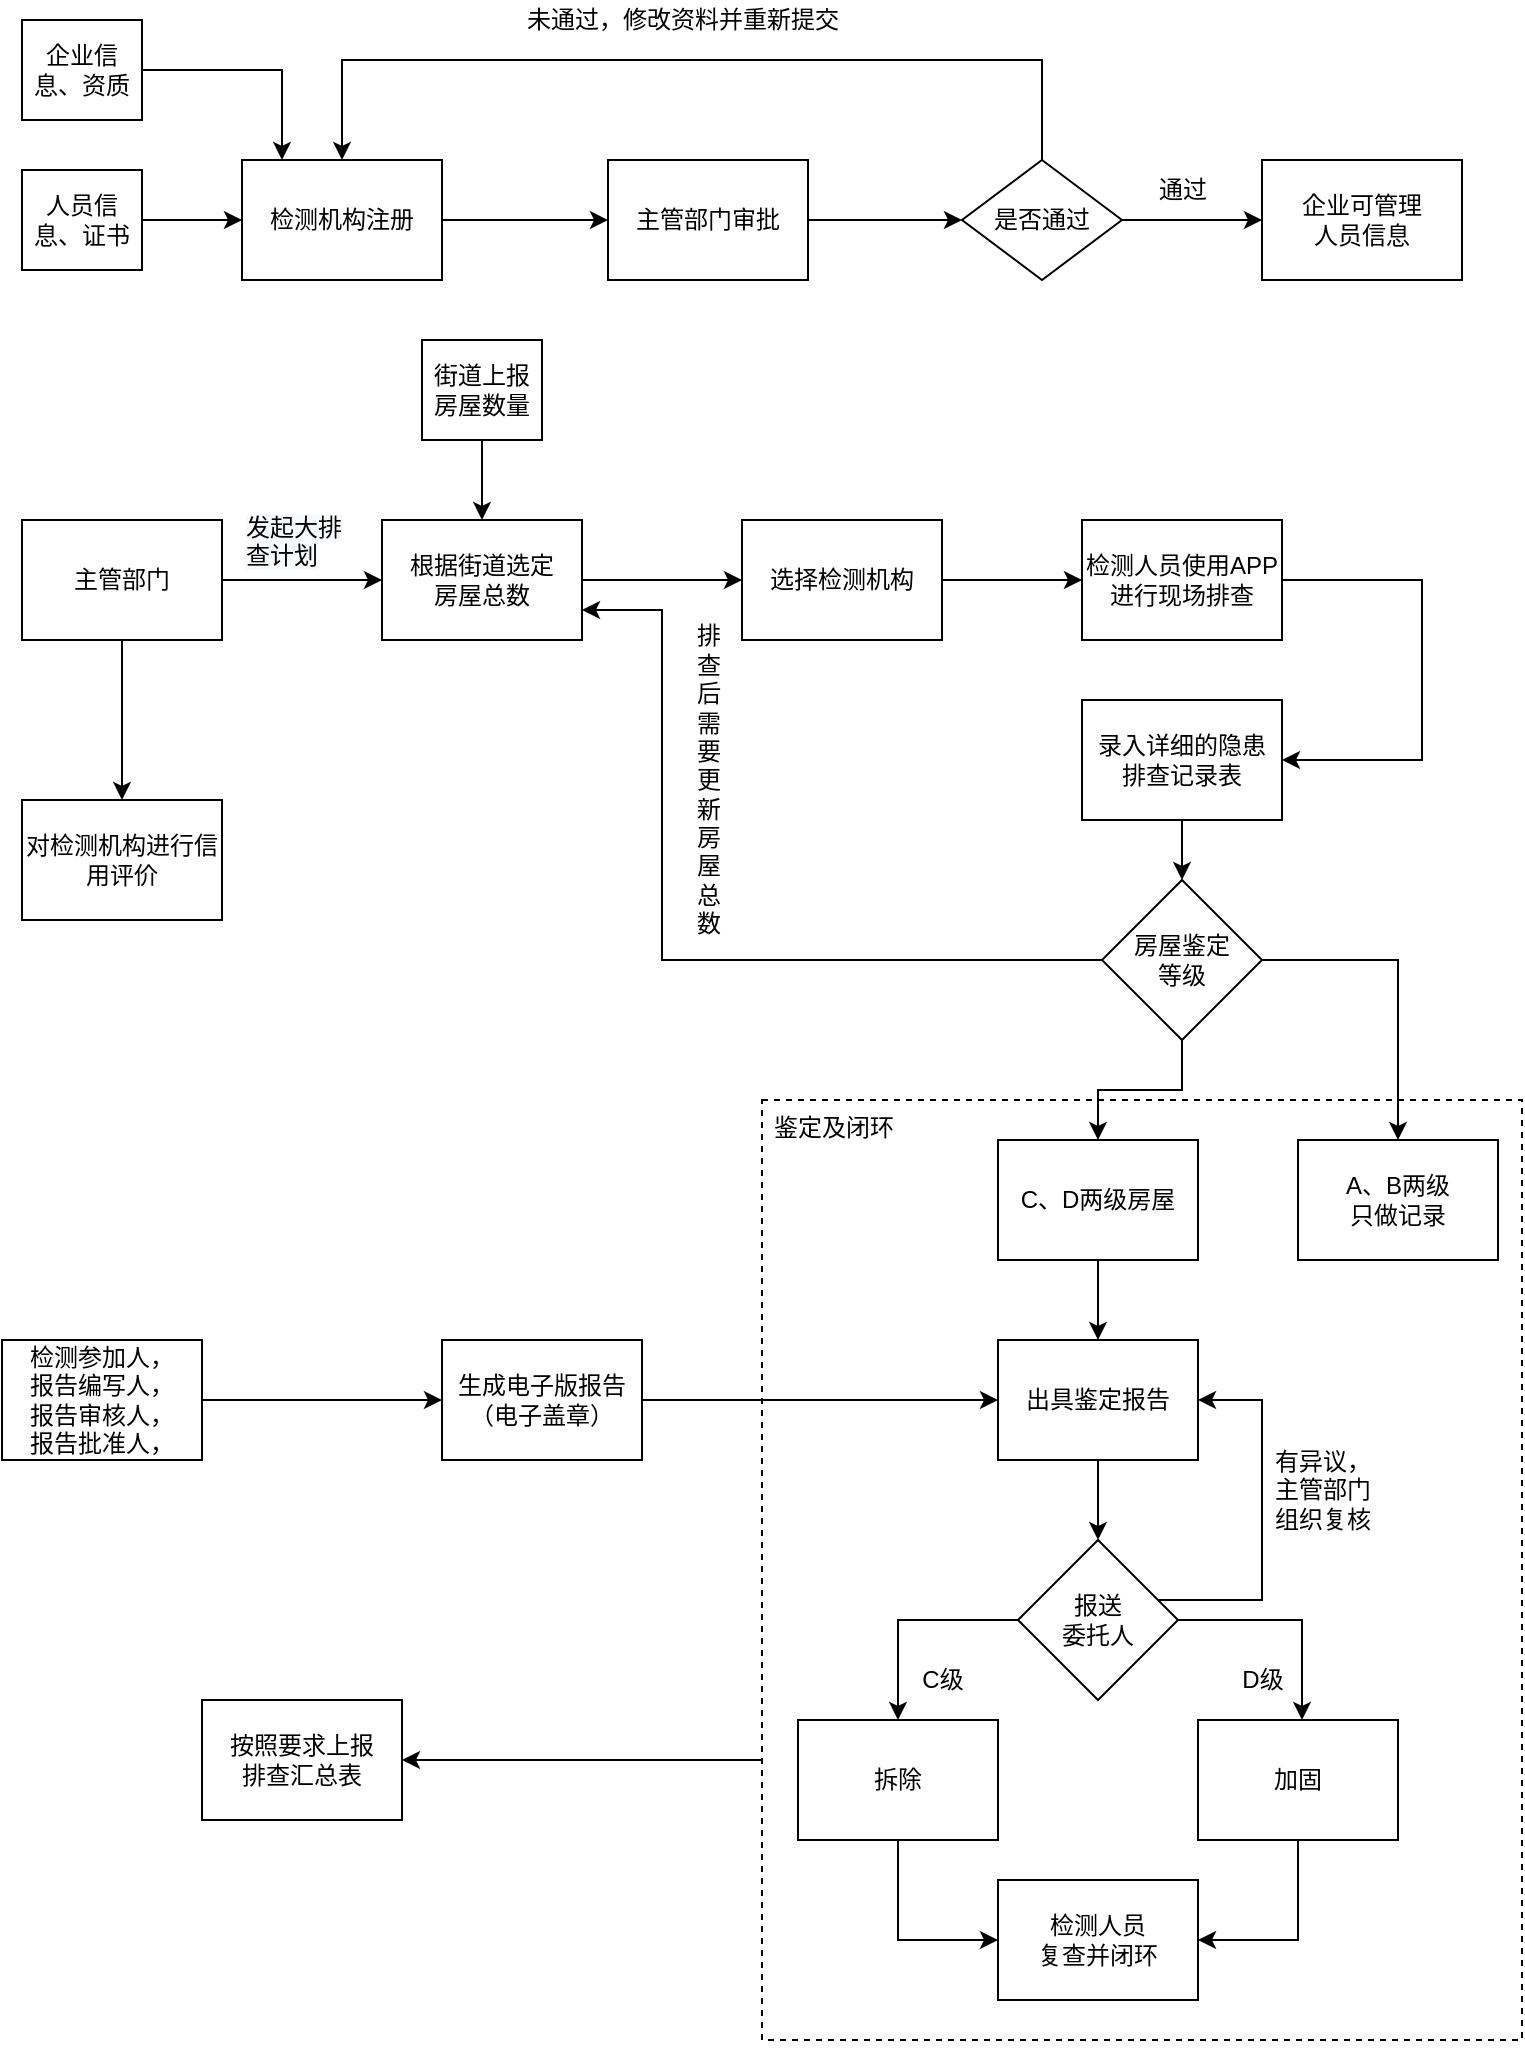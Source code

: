 <mxfile version="18.0.8" type="github">
  <diagram id="qpHJCxcwcaYMZpSIbfGM" name="Page-1">
    <mxGraphModel dx="922" dy="806" grid="1" gridSize="10" guides="1" tooltips="1" connect="1" arrows="1" fold="1" page="1" pageScale="1" pageWidth="827" pageHeight="1169" math="0" shadow="0">
      <root>
        <mxCell id="0" />
        <mxCell id="1" parent="0" />
        <mxCell id="12VAQ8Nin5VYsXPCudkx-8" value="" style="edgeStyle=orthogonalEdgeStyle;rounded=0;orthogonalLoop=1;jettySize=auto;html=1;" edge="1" parent="1" source="12VAQ8Nin5VYsXPCudkx-1" target="12VAQ8Nin5VYsXPCudkx-6">
          <mxGeometry relative="1" as="geometry" />
        </mxCell>
        <mxCell id="12VAQ8Nin5VYsXPCudkx-1" value="检测机构注册" style="rounded=0;whiteSpace=wrap;html=1;" vertex="1" parent="1">
          <mxGeometry x="160" y="150" width="100" height="60" as="geometry" />
        </mxCell>
        <mxCell id="12VAQ8Nin5VYsXPCudkx-3" style="edgeStyle=orthogonalEdgeStyle;rounded=0;orthogonalLoop=1;jettySize=auto;html=1;" edge="1" parent="1" source="12VAQ8Nin5VYsXPCudkx-2" target="12VAQ8Nin5VYsXPCudkx-1">
          <mxGeometry relative="1" as="geometry">
            <Array as="points">
              <mxPoint x="180" y="105" />
            </Array>
          </mxGeometry>
        </mxCell>
        <mxCell id="12VAQ8Nin5VYsXPCudkx-2" value="企业信息、资质" style="rounded=0;whiteSpace=wrap;html=1;" vertex="1" parent="1">
          <mxGeometry x="50" y="80" width="60" height="50" as="geometry" />
        </mxCell>
        <mxCell id="12VAQ8Nin5VYsXPCudkx-5" value="" style="edgeStyle=orthogonalEdgeStyle;rounded=0;orthogonalLoop=1;jettySize=auto;html=1;" edge="1" parent="1" source="12VAQ8Nin5VYsXPCudkx-4" target="12VAQ8Nin5VYsXPCudkx-1">
          <mxGeometry relative="1" as="geometry" />
        </mxCell>
        <mxCell id="12VAQ8Nin5VYsXPCudkx-4" value="人员信息、证书" style="rounded=0;whiteSpace=wrap;html=1;" vertex="1" parent="1">
          <mxGeometry x="50" y="155" width="60" height="50" as="geometry" />
        </mxCell>
        <mxCell id="12VAQ8Nin5VYsXPCudkx-9" value="" style="edgeStyle=orthogonalEdgeStyle;rounded=0;orthogonalLoop=1;jettySize=auto;html=1;" edge="1" parent="1" source="12VAQ8Nin5VYsXPCudkx-6" target="12VAQ8Nin5VYsXPCudkx-7">
          <mxGeometry relative="1" as="geometry" />
        </mxCell>
        <mxCell id="12VAQ8Nin5VYsXPCudkx-6" value="主管部门审批" style="rounded=0;whiteSpace=wrap;html=1;" vertex="1" parent="1">
          <mxGeometry x="343" y="150" width="100" height="60" as="geometry" />
        </mxCell>
        <mxCell id="12VAQ8Nin5VYsXPCudkx-10" style="edgeStyle=orthogonalEdgeStyle;rounded=0;orthogonalLoop=1;jettySize=auto;html=1;entryX=0.5;entryY=0;entryDx=0;entryDy=0;" edge="1" parent="1" source="12VAQ8Nin5VYsXPCudkx-7" target="12VAQ8Nin5VYsXPCudkx-1">
          <mxGeometry relative="1" as="geometry">
            <Array as="points">
              <mxPoint x="560" y="100" />
              <mxPoint x="210" y="100" />
            </Array>
          </mxGeometry>
        </mxCell>
        <mxCell id="12VAQ8Nin5VYsXPCudkx-13" value="" style="edgeStyle=orthogonalEdgeStyle;rounded=0;orthogonalLoop=1;jettySize=auto;html=1;" edge="1" parent="1" source="12VAQ8Nin5VYsXPCudkx-7" target="12VAQ8Nin5VYsXPCudkx-12">
          <mxGeometry relative="1" as="geometry" />
        </mxCell>
        <mxCell id="12VAQ8Nin5VYsXPCudkx-7" value="是否通过" style="rhombus;whiteSpace=wrap;html=1;" vertex="1" parent="1">
          <mxGeometry x="520" y="150" width="80" height="60" as="geometry" />
        </mxCell>
        <mxCell id="12VAQ8Nin5VYsXPCudkx-11" value="未通过，修改资料并重新提交" style="text;html=1;resizable=0;autosize=1;align=center;verticalAlign=middle;points=[];fillColor=none;strokeColor=none;rounded=0;" vertex="1" parent="1">
          <mxGeometry x="295" y="70" width="170" height="20" as="geometry" />
        </mxCell>
        <mxCell id="12VAQ8Nin5VYsXPCudkx-12" value="企业可管理&lt;br&gt;人员信息" style="rounded=0;whiteSpace=wrap;html=1;" vertex="1" parent="1">
          <mxGeometry x="670" y="150" width="100" height="60" as="geometry" />
        </mxCell>
        <mxCell id="12VAQ8Nin5VYsXPCudkx-14" value="通过" style="text;html=1;resizable=0;autosize=1;align=center;verticalAlign=middle;points=[];fillColor=none;strokeColor=none;rounded=0;" vertex="1" parent="1">
          <mxGeometry x="610" y="155" width="40" height="20" as="geometry" />
        </mxCell>
        <mxCell id="12VAQ8Nin5VYsXPCudkx-19" value="" style="edgeStyle=orthogonalEdgeStyle;rounded=0;orthogonalLoop=1;jettySize=auto;html=1;" edge="1" parent="1" source="12VAQ8Nin5VYsXPCudkx-15" target="12VAQ8Nin5VYsXPCudkx-16">
          <mxGeometry relative="1" as="geometry" />
        </mxCell>
        <mxCell id="12VAQ8Nin5VYsXPCudkx-67" value="" style="edgeStyle=orthogonalEdgeStyle;rounded=0;orthogonalLoop=1;jettySize=auto;html=1;" edge="1" parent="1" source="12VAQ8Nin5VYsXPCudkx-15" target="12VAQ8Nin5VYsXPCudkx-66">
          <mxGeometry relative="1" as="geometry" />
        </mxCell>
        <mxCell id="12VAQ8Nin5VYsXPCudkx-15" value="主管部门" style="rounded=0;whiteSpace=wrap;html=1;" vertex="1" parent="1">
          <mxGeometry x="50" y="330" width="100" height="60" as="geometry" />
        </mxCell>
        <mxCell id="12VAQ8Nin5VYsXPCudkx-21" value="" style="edgeStyle=orthogonalEdgeStyle;rounded=0;orthogonalLoop=1;jettySize=auto;html=1;" edge="1" parent="1" source="12VAQ8Nin5VYsXPCudkx-16" target="12VAQ8Nin5VYsXPCudkx-20">
          <mxGeometry relative="1" as="geometry" />
        </mxCell>
        <mxCell id="12VAQ8Nin5VYsXPCudkx-16" value="根据街道选定&lt;br&gt;房屋总数" style="rounded=0;whiteSpace=wrap;html=1;" vertex="1" parent="1">
          <mxGeometry x="230" y="330" width="100" height="60" as="geometry" />
        </mxCell>
        <mxCell id="12VAQ8Nin5VYsXPCudkx-18" value="" style="edgeStyle=orthogonalEdgeStyle;rounded=0;orthogonalLoop=1;jettySize=auto;html=1;" edge="1" parent="1" source="12VAQ8Nin5VYsXPCudkx-17" target="12VAQ8Nin5VYsXPCudkx-16">
          <mxGeometry relative="1" as="geometry" />
        </mxCell>
        <mxCell id="12VAQ8Nin5VYsXPCudkx-17" value="街道上报房屋数量" style="rounded=0;whiteSpace=wrap;html=1;" vertex="1" parent="1">
          <mxGeometry x="250" y="240" width="60" height="50" as="geometry" />
        </mxCell>
        <mxCell id="12VAQ8Nin5VYsXPCudkx-23" value="" style="edgeStyle=orthogonalEdgeStyle;rounded=0;orthogonalLoop=1;jettySize=auto;html=1;" edge="1" parent="1" source="12VAQ8Nin5VYsXPCudkx-20" target="12VAQ8Nin5VYsXPCudkx-22">
          <mxGeometry relative="1" as="geometry" />
        </mxCell>
        <mxCell id="12VAQ8Nin5VYsXPCudkx-20" value="选择检测机构" style="rounded=0;whiteSpace=wrap;html=1;" vertex="1" parent="1">
          <mxGeometry x="410" y="330" width="100" height="60" as="geometry" />
        </mxCell>
        <mxCell id="12VAQ8Nin5VYsXPCudkx-25" style="edgeStyle=orthogonalEdgeStyle;rounded=0;orthogonalLoop=1;jettySize=auto;html=1;" edge="1" parent="1" source="12VAQ8Nin5VYsXPCudkx-22" target="12VAQ8Nin5VYsXPCudkx-24">
          <mxGeometry relative="1" as="geometry">
            <Array as="points">
              <mxPoint x="750" y="360" />
            </Array>
          </mxGeometry>
        </mxCell>
        <mxCell id="12VAQ8Nin5VYsXPCudkx-22" value="检测人员使用APP进行现场排查" style="rounded=0;whiteSpace=wrap;html=1;" vertex="1" parent="1">
          <mxGeometry x="580" y="330" width="100" height="60" as="geometry" />
        </mxCell>
        <mxCell id="12VAQ8Nin5VYsXPCudkx-27" value="" style="edgeStyle=orthogonalEdgeStyle;rounded=0;orthogonalLoop=1;jettySize=auto;html=1;" edge="1" parent="1" source="12VAQ8Nin5VYsXPCudkx-24" target="12VAQ8Nin5VYsXPCudkx-26">
          <mxGeometry relative="1" as="geometry" />
        </mxCell>
        <mxCell id="12VAQ8Nin5VYsXPCudkx-24" value="录入详细的隐患&lt;br&gt;排查记录表" style="rounded=0;whiteSpace=wrap;html=1;" vertex="1" parent="1">
          <mxGeometry x="580" y="420" width="100" height="60" as="geometry" />
        </mxCell>
        <mxCell id="12VAQ8Nin5VYsXPCudkx-29" value="" style="edgeStyle=orthogonalEdgeStyle;rounded=0;orthogonalLoop=1;jettySize=auto;html=1;" edge="1" parent="1" source="12VAQ8Nin5VYsXPCudkx-26" target="12VAQ8Nin5VYsXPCudkx-28">
          <mxGeometry relative="1" as="geometry" />
        </mxCell>
        <mxCell id="12VAQ8Nin5VYsXPCudkx-46" style="edgeStyle=orthogonalEdgeStyle;rounded=0;orthogonalLoop=1;jettySize=auto;html=1;entryX=1;entryY=0.75;entryDx=0;entryDy=0;" edge="1" parent="1" source="12VAQ8Nin5VYsXPCudkx-26" target="12VAQ8Nin5VYsXPCudkx-16">
          <mxGeometry relative="1" as="geometry">
            <Array as="points">
              <mxPoint x="370" y="550" />
              <mxPoint x="370" y="375" />
            </Array>
          </mxGeometry>
        </mxCell>
        <mxCell id="12VAQ8Nin5VYsXPCudkx-56" style="edgeStyle=orthogonalEdgeStyle;rounded=0;orthogonalLoop=1;jettySize=auto;html=1;entryX=0.5;entryY=0;entryDx=0;entryDy=0;" edge="1" parent="1" source="12VAQ8Nin5VYsXPCudkx-26" target="12VAQ8Nin5VYsXPCudkx-30">
          <mxGeometry relative="1" as="geometry" />
        </mxCell>
        <mxCell id="12VAQ8Nin5VYsXPCudkx-26" value="房屋鉴定&lt;br&gt;等级" style="rhombus;whiteSpace=wrap;html=1;" vertex="1" parent="1">
          <mxGeometry x="590" y="510" width="80" height="80" as="geometry" />
        </mxCell>
        <mxCell id="12VAQ8Nin5VYsXPCudkx-28" value="A、B两级&lt;br&gt;只做记录" style="rounded=0;whiteSpace=wrap;html=1;" vertex="1" parent="1">
          <mxGeometry x="688" y="640" width="100" height="60" as="geometry" />
        </mxCell>
        <mxCell id="12VAQ8Nin5VYsXPCudkx-33" value="" style="edgeStyle=orthogonalEdgeStyle;rounded=0;orthogonalLoop=1;jettySize=auto;html=1;" edge="1" parent="1" source="12VAQ8Nin5VYsXPCudkx-30" target="12VAQ8Nin5VYsXPCudkx-32">
          <mxGeometry relative="1" as="geometry" />
        </mxCell>
        <mxCell id="12VAQ8Nin5VYsXPCudkx-30" value="C、D两级房屋" style="rounded=0;whiteSpace=wrap;html=1;" vertex="1" parent="1">
          <mxGeometry x="538" y="640" width="100" height="60" as="geometry" />
        </mxCell>
        <mxCell id="12VAQ8Nin5VYsXPCudkx-58" value="" style="edgeStyle=orthogonalEdgeStyle;rounded=0;orthogonalLoop=1;jettySize=auto;html=1;" edge="1" parent="1" source="12VAQ8Nin5VYsXPCudkx-32" target="12VAQ8Nin5VYsXPCudkx-57">
          <mxGeometry relative="1" as="geometry" />
        </mxCell>
        <mxCell id="12VAQ8Nin5VYsXPCudkx-32" value="出具鉴定报告" style="rounded=0;whiteSpace=wrap;html=1;" vertex="1" parent="1">
          <mxGeometry x="538" y="740" width="100" height="60" as="geometry" />
        </mxCell>
        <mxCell id="12VAQ8Nin5VYsXPCudkx-53" style="edgeStyle=orthogonalEdgeStyle;rounded=0;orthogonalLoop=1;jettySize=auto;html=1;entryX=0;entryY=0.5;entryDx=0;entryDy=0;" edge="1" parent="1" source="12VAQ8Nin5VYsXPCudkx-34" target="12VAQ8Nin5VYsXPCudkx-41">
          <mxGeometry relative="1" as="geometry" />
        </mxCell>
        <mxCell id="12VAQ8Nin5VYsXPCudkx-34" value="拆除" style="rounded=0;whiteSpace=wrap;html=1;" vertex="1" parent="1">
          <mxGeometry x="438" y="930" width="100" height="60" as="geometry" />
        </mxCell>
        <mxCell id="12VAQ8Nin5VYsXPCudkx-52" style="edgeStyle=orthogonalEdgeStyle;rounded=0;orthogonalLoop=1;jettySize=auto;html=1;entryX=1;entryY=0.5;entryDx=0;entryDy=0;" edge="1" parent="1" source="12VAQ8Nin5VYsXPCudkx-37" target="12VAQ8Nin5VYsXPCudkx-41">
          <mxGeometry relative="1" as="geometry" />
        </mxCell>
        <mxCell id="12VAQ8Nin5VYsXPCudkx-37" value="加固" style="rounded=0;whiteSpace=wrap;html=1;" vertex="1" parent="1">
          <mxGeometry x="638" y="930" width="100" height="60" as="geometry" />
        </mxCell>
        <mxCell id="12VAQ8Nin5VYsXPCudkx-39" value="C级" style="text;html=1;resizable=0;autosize=1;align=center;verticalAlign=middle;points=[];fillColor=none;strokeColor=none;rounded=0;" vertex="1" parent="1">
          <mxGeometry x="490" y="900" width="40" height="20" as="geometry" />
        </mxCell>
        <mxCell id="12VAQ8Nin5VYsXPCudkx-40" value="D级" style="text;html=1;resizable=0;autosize=1;align=center;verticalAlign=middle;points=[];fillColor=none;strokeColor=none;rounded=0;" vertex="1" parent="1">
          <mxGeometry x="650" y="900" width="40" height="20" as="geometry" />
        </mxCell>
        <mxCell id="12VAQ8Nin5VYsXPCudkx-41" value="检测人员&lt;br&gt;复查并闭环" style="rounded=0;whiteSpace=wrap;html=1;" vertex="1" parent="1">
          <mxGeometry x="538" y="1010" width="100" height="60" as="geometry" />
        </mxCell>
        <mxCell id="12VAQ8Nin5VYsXPCudkx-45" value="排&lt;br&gt;查&lt;br&gt;后&lt;br&gt;需&lt;br&gt;要&lt;br&gt;更&lt;br&gt;新&lt;br&gt;房&lt;br&gt;屋&lt;br&gt;总&lt;br&gt;数" style="text;html=1;resizable=0;autosize=1;align=center;verticalAlign=middle;points=[];fillColor=none;strokeColor=none;rounded=0;rotation=0;" vertex="1" parent="1">
          <mxGeometry x="378" y="380" width="30" height="160" as="geometry" />
        </mxCell>
        <mxCell id="12VAQ8Nin5VYsXPCudkx-74" style="edgeStyle=orthogonalEdgeStyle;rounded=0;orthogonalLoop=1;jettySize=auto;html=1;" edge="1" parent="1" source="12VAQ8Nin5VYsXPCudkx-55" target="12VAQ8Nin5VYsXPCudkx-73">
          <mxGeometry relative="1" as="geometry">
            <Array as="points">
              <mxPoint x="380" y="950" />
              <mxPoint x="380" y="950" />
            </Array>
          </mxGeometry>
        </mxCell>
        <mxCell id="12VAQ8Nin5VYsXPCudkx-55" value="鉴定及闭环" style="text;strokeColor=default;fillColor=none;align=left;verticalAlign=top;spacingLeft=4;spacingRight=4;overflow=hidden;rotatable=0;points=[[0,0.5],[1,0.5]];portConstraint=eastwest;dashed=1;" vertex="1" parent="1">
          <mxGeometry x="420" y="620" width="380" height="470" as="geometry" />
        </mxCell>
        <mxCell id="12VAQ8Nin5VYsXPCudkx-62" style="edgeStyle=orthogonalEdgeStyle;rounded=0;orthogonalLoop=1;jettySize=auto;html=1;entryX=1;entryY=0.5;entryDx=0;entryDy=0;" edge="1" parent="1" source="12VAQ8Nin5VYsXPCudkx-57" target="12VAQ8Nin5VYsXPCudkx-32">
          <mxGeometry relative="1" as="geometry">
            <Array as="points">
              <mxPoint x="670" y="870" />
              <mxPoint x="670" y="770" />
            </Array>
          </mxGeometry>
        </mxCell>
        <mxCell id="12VAQ8Nin5VYsXPCudkx-63" style="edgeStyle=orthogonalEdgeStyle;rounded=0;orthogonalLoop=1;jettySize=auto;html=1;entryX=0.5;entryY=0;entryDx=0;entryDy=0;" edge="1" parent="1" source="12VAQ8Nin5VYsXPCudkx-57" target="12VAQ8Nin5VYsXPCudkx-34">
          <mxGeometry relative="1" as="geometry" />
        </mxCell>
        <mxCell id="12VAQ8Nin5VYsXPCudkx-64" style="edgeStyle=orthogonalEdgeStyle;rounded=0;orthogonalLoop=1;jettySize=auto;html=1;" edge="1" parent="1" source="12VAQ8Nin5VYsXPCudkx-57" target="12VAQ8Nin5VYsXPCudkx-37">
          <mxGeometry relative="1" as="geometry">
            <Array as="points">
              <mxPoint x="690" y="880" />
            </Array>
          </mxGeometry>
        </mxCell>
        <mxCell id="12VAQ8Nin5VYsXPCudkx-57" value="报送&lt;br&gt;委托人" style="rhombus;whiteSpace=wrap;html=1;" vertex="1" parent="1">
          <mxGeometry x="548" y="840" width="80" height="80" as="geometry" />
        </mxCell>
        <mxCell id="12VAQ8Nin5VYsXPCudkx-60" value="有异议，&lt;br&gt;主管部门&lt;br&gt;组织复核" style="text;html=1;resizable=0;autosize=1;align=center;verticalAlign=middle;points=[];fillColor=none;strokeColor=none;rounded=0;dashed=1;" vertex="1" parent="1">
          <mxGeometry x="670" y="790" width="60" height="50" as="geometry" />
        </mxCell>
        <mxCell id="12VAQ8Nin5VYsXPCudkx-65" value="&lt;span style=&quot;color: rgb(0, 0, 0); font-family: Helvetica; font-size: 12px; font-style: normal; font-variant-ligatures: normal; font-variant-caps: normal; font-weight: 400; letter-spacing: normal; orphans: 2; text-align: center; text-indent: 0px; text-transform: none; widows: 2; word-spacing: 0px; -webkit-text-stroke-width: 0px; background-color: rgb(248, 249, 250); text-decoration-thickness: initial; text-decoration-style: initial; text-decoration-color: initial; float: none; display: inline !important;&quot;&gt;发起&lt;/span&gt;&lt;span style=&quot;color: rgb(0, 0, 0); font-family: Helvetica; font-size: 12px; font-style: normal; font-variant-ligatures: normal; font-variant-caps: normal; font-weight: 400; letter-spacing: normal; orphans: 2; text-align: center; text-indent: 0px; text-transform: none; widows: 2; word-spacing: 0px; -webkit-text-stroke-width: 0px; background-color: rgb(248, 249, 250); text-decoration-thickness: initial; text-decoration-style: initial; text-decoration-color: initial; float: none; display: inline !important;&quot;&gt;大排查计划&lt;/span&gt;" style="text;whiteSpace=wrap;html=1;" vertex="1" parent="1">
          <mxGeometry x="160" y="320" width="60" height="40" as="geometry" />
        </mxCell>
        <mxCell id="12VAQ8Nin5VYsXPCudkx-66" value="对检测机构进行信用评价" style="rounded=0;whiteSpace=wrap;html=1;" vertex="1" parent="1">
          <mxGeometry x="50" y="470" width="100" height="60" as="geometry" />
        </mxCell>
        <mxCell id="12VAQ8Nin5VYsXPCudkx-71" value="" style="edgeStyle=orthogonalEdgeStyle;rounded=0;orthogonalLoop=1;jettySize=auto;html=1;" edge="1" parent="1" source="12VAQ8Nin5VYsXPCudkx-69" target="12VAQ8Nin5VYsXPCudkx-70">
          <mxGeometry relative="1" as="geometry" />
        </mxCell>
        <mxCell id="12VAQ8Nin5VYsXPCudkx-69" value="检测参加人，&lt;br&gt;报告编写人，&lt;br&gt;报告审核人，&lt;br&gt;报告批准人，" style="rounded=0;whiteSpace=wrap;html=1;" vertex="1" parent="1">
          <mxGeometry x="40" y="740" width="100" height="60" as="geometry" />
        </mxCell>
        <mxCell id="12VAQ8Nin5VYsXPCudkx-72" style="edgeStyle=orthogonalEdgeStyle;rounded=0;orthogonalLoop=1;jettySize=auto;html=1;entryX=0;entryY=0.5;entryDx=0;entryDy=0;" edge="1" parent="1" source="12VAQ8Nin5VYsXPCudkx-70" target="12VAQ8Nin5VYsXPCudkx-32">
          <mxGeometry relative="1" as="geometry">
            <mxPoint x="410" y="770" as="targetPoint" />
          </mxGeometry>
        </mxCell>
        <mxCell id="12VAQ8Nin5VYsXPCudkx-70" value="生成电子版报告（电子盖章）" style="rounded=0;whiteSpace=wrap;html=1;" vertex="1" parent="1">
          <mxGeometry x="260" y="740" width="100" height="60" as="geometry" />
        </mxCell>
        <mxCell id="12VAQ8Nin5VYsXPCudkx-73" value="按照要求上报&lt;br&gt;排查汇总表" style="rounded=0;whiteSpace=wrap;html=1;" vertex="1" parent="1">
          <mxGeometry x="140" y="920" width="100" height="60" as="geometry" />
        </mxCell>
      </root>
    </mxGraphModel>
  </diagram>
</mxfile>
